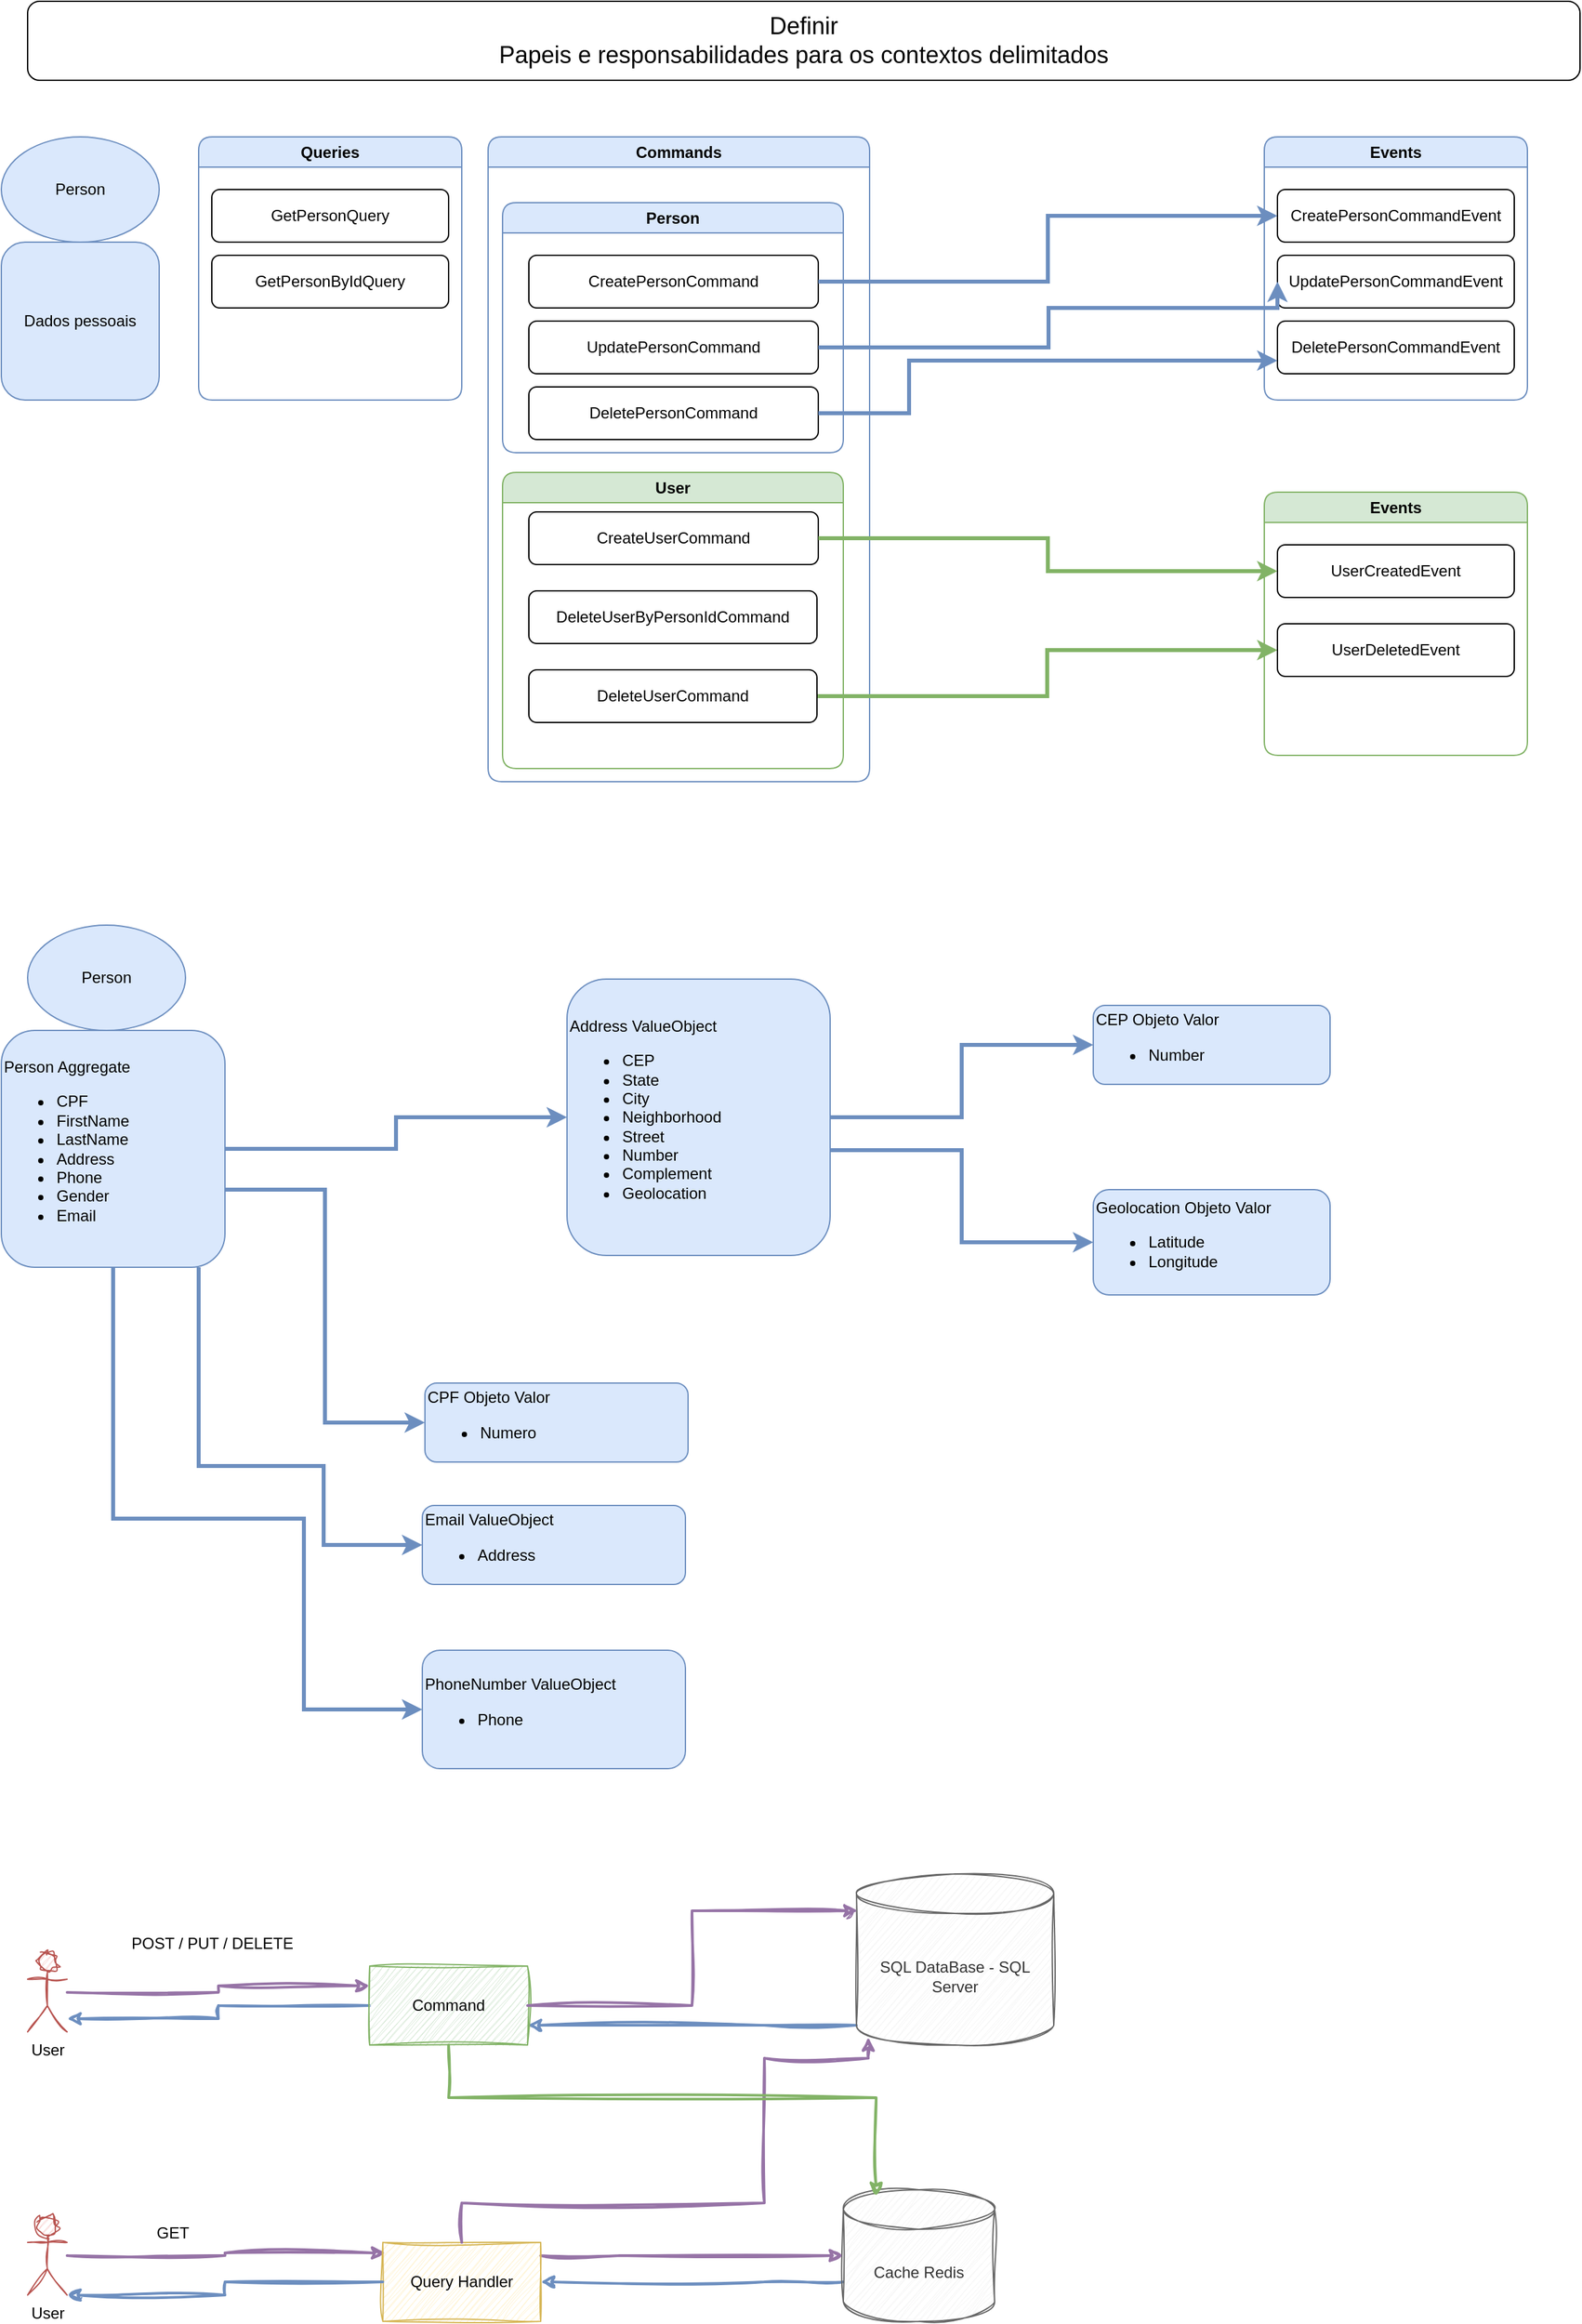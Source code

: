 <mxfile version="24.0.4" type="device">
  <diagram id="slt9d-Qci6DvY567qZpB" name="Person">
    <mxGraphModel dx="2074" dy="836" grid="1" gridSize="10" guides="1" tooltips="1" connect="1" arrows="1" fold="1" page="1" pageScale="1" pageWidth="827" pageHeight="1169" math="0" shadow="0">
      <root>
        <mxCell id="0" />
        <mxCell id="1" parent="0" />
        <mxCell id="VEprOOWBBuGNMUdgeFMS-1" value="Person" style="ellipse;whiteSpace=wrap;html=1;fillColor=#dae8fc;strokeColor=#6c8ebf;rounded=1;" parent="1" vertex="1">
          <mxGeometry y="120" width="120" height="80" as="geometry" />
        </mxCell>
        <mxCell id="VEprOOWBBuGNMUdgeFMS-2" value="Dados pessoais" style="whiteSpace=wrap;html=1;aspect=fixed;align=center;fillColor=#dae8fc;strokeColor=#6c8ebf;rounded=1;" parent="1" vertex="1">
          <mxGeometry y="200" width="120" height="120" as="geometry" />
        </mxCell>
        <mxCell id="VEprOOWBBuGNMUdgeFMS-3" value="Queries" style="swimlane;whiteSpace=wrap;html=1;fillColor=#dae8fc;strokeColor=#6c8ebf;rounded=1;" parent="1" vertex="1">
          <mxGeometry x="150" y="120" width="200" height="200" as="geometry" />
        </mxCell>
        <mxCell id="VEprOOWBBuGNMUdgeFMS-4" value="Events" style="swimlane;whiteSpace=wrap;html=1;startSize=23;fillColor=#dae8fc;strokeColor=#6c8ebf;rounded=1;" parent="1" vertex="1">
          <mxGeometry x="960" y="120" width="200" height="200" as="geometry" />
        </mxCell>
        <mxCell id="VEprOOWBBuGNMUdgeFMS-5" value="CreatePersonCommandEvent" style="rounded=1;whiteSpace=wrap;html=1;" parent="VEprOOWBBuGNMUdgeFMS-4" vertex="1">
          <mxGeometry x="10" y="40" width="180" height="40" as="geometry" />
        </mxCell>
        <mxCell id="VEprOOWBBuGNMUdgeFMS-6" value="UpdatePersonCommandEvent" style="rounded=1;whiteSpace=wrap;html=1;" parent="VEprOOWBBuGNMUdgeFMS-4" vertex="1">
          <mxGeometry x="10" y="90" width="180" height="40" as="geometry" />
        </mxCell>
        <mxCell id="VEprOOWBBuGNMUdgeFMS-7" value="&lt;font style=&quot;font-size: 18px;&quot;&gt;Definir&lt;br&gt;Papeis e responsabilidades para os contextos delimitados&lt;/font&gt;" style="rounded=1;whiteSpace=wrap;html=1;" parent="1" vertex="1">
          <mxGeometry x="20" y="17" width="1180" height="60" as="geometry" />
        </mxCell>
        <mxCell id="VEprOOWBBuGNMUdgeFMS-8" value="Person" style="ellipse;whiteSpace=wrap;html=1;fillColor=#dae8fc;strokeColor=#6c8ebf;rounded=1;" parent="1" vertex="1">
          <mxGeometry x="20" y="719" width="120" height="80" as="geometry" />
        </mxCell>
        <mxCell id="VEprOOWBBuGNMUdgeFMS-9" style="edgeStyle=orthogonalEdgeStyle;rounded=0;orthogonalLoop=1;jettySize=auto;html=1;strokeWidth=3;fillColor=#dae8fc;strokeColor=#6c8ebf;" parent="1" source="VEprOOWBBuGNMUdgeFMS-13" target="VEprOOWBBuGNMUdgeFMS-17" edge="1">
          <mxGeometry relative="1" as="geometry" />
        </mxCell>
        <mxCell id="VEprOOWBBuGNMUdgeFMS-10" style="edgeStyle=orthogonalEdgeStyle;rounded=0;orthogonalLoop=1;jettySize=auto;html=1;entryX=0;entryY=0.5;entryDx=0;entryDy=0;strokeWidth=3;fillColor=#dae8fc;strokeColor=#6c8ebf;" parent="1" source="VEprOOWBBuGNMUdgeFMS-13" target="VEprOOWBBuGNMUdgeFMS-14" edge="1">
          <mxGeometry relative="1" as="geometry">
            <Array as="points">
              <mxPoint x="246" y="920" />
              <mxPoint x="246" y="1097" />
            </Array>
          </mxGeometry>
        </mxCell>
        <mxCell id="VEprOOWBBuGNMUdgeFMS-11" style="edgeStyle=orthogonalEdgeStyle;rounded=0;orthogonalLoop=1;jettySize=auto;html=1;entryX=0;entryY=0.5;entryDx=0;entryDy=0;strokeWidth=3;fillColor=#dae8fc;strokeColor=#6c8ebf;" parent="1" source="VEprOOWBBuGNMUdgeFMS-13" target="VEprOOWBBuGNMUdgeFMS-40" edge="1">
          <mxGeometry relative="1" as="geometry">
            <Array as="points">
              <mxPoint x="150" y="1130" />
              <mxPoint x="245" y="1130" />
              <mxPoint x="245" y="1190" />
            </Array>
          </mxGeometry>
        </mxCell>
        <mxCell id="VEprOOWBBuGNMUdgeFMS-12" style="edgeStyle=orthogonalEdgeStyle;rounded=0;orthogonalLoop=1;jettySize=auto;html=1;entryX=0;entryY=0.5;entryDx=0;entryDy=0;strokeWidth=3;fillColor=#dae8fc;strokeColor=#6c8ebf;" parent="1" source="VEprOOWBBuGNMUdgeFMS-13" target="VEprOOWBBuGNMUdgeFMS-41" edge="1">
          <mxGeometry relative="1" as="geometry">
            <Array as="points">
              <mxPoint x="85" y="1170" />
              <mxPoint x="230" y="1170" />
              <mxPoint x="230" y="1315" />
            </Array>
          </mxGeometry>
        </mxCell>
        <mxCell id="VEprOOWBBuGNMUdgeFMS-13" value="Person Aggregate&lt;ul&gt;&lt;li&gt;CPF&lt;/li&gt;&lt;li&gt;FirstName&lt;/li&gt;&lt;li&gt;LastName&lt;/li&gt;&lt;li&gt;Address&lt;/li&gt;&lt;li&gt;Phone&lt;/li&gt;&lt;li&gt;Gender&lt;/li&gt;&lt;li&gt;Email&lt;/li&gt;&lt;/ul&gt;" style="rounded=1;whiteSpace=wrap;html=1;align=left;fillColor=#dae8fc;strokeColor=#6c8ebf;" parent="1" vertex="1">
          <mxGeometry y="799" width="170" height="180" as="geometry" />
        </mxCell>
        <mxCell id="VEprOOWBBuGNMUdgeFMS-14" value="CPF Objeto Valor&lt;br&gt;&lt;ul&gt;&lt;li&gt;Numero&lt;/li&gt;&lt;/ul&gt;" style="rounded=1;whiteSpace=wrap;html=1;align=left;fillColor=#dae8fc;strokeColor=#6c8ebf;" parent="1" vertex="1">
          <mxGeometry x="322" y="1067" width="200" height="60" as="geometry" />
        </mxCell>
        <mxCell id="VEprOOWBBuGNMUdgeFMS-15" style="edgeStyle=orthogonalEdgeStyle;rounded=0;orthogonalLoop=1;jettySize=auto;html=1;strokeWidth=3;fillColor=#dae8fc;strokeColor=#6c8ebf;" parent="1" source="VEprOOWBBuGNMUdgeFMS-17" target="VEprOOWBBuGNMUdgeFMS-18" edge="1">
          <mxGeometry relative="1" as="geometry" />
        </mxCell>
        <mxCell id="VEprOOWBBuGNMUdgeFMS-16" style="edgeStyle=orthogonalEdgeStyle;rounded=0;orthogonalLoop=1;jettySize=auto;html=1;strokeWidth=3;fillColor=#dae8fc;strokeColor=#6c8ebf;" parent="1" source="VEprOOWBBuGNMUdgeFMS-17" target="VEprOOWBBuGNMUdgeFMS-19" edge="1">
          <mxGeometry relative="1" as="geometry">
            <Array as="points">
              <mxPoint x="730" y="890" />
              <mxPoint x="730" y="960" />
            </Array>
          </mxGeometry>
        </mxCell>
        <mxCell id="VEprOOWBBuGNMUdgeFMS-17" value="Address ValueObject&lt;br&gt;&lt;ul&gt;&lt;li&gt;CEP&lt;/li&gt;&lt;li&gt;State&lt;/li&gt;&lt;li&gt;City&lt;/li&gt;&lt;li&gt;Neighborhood&lt;/li&gt;&lt;li&gt;Street&lt;/li&gt;&lt;li&gt;Number&lt;/li&gt;&lt;li&gt;Complement&lt;/li&gt;&lt;li&gt;Geolocation&lt;/li&gt;&lt;/ul&gt;" style="rounded=1;whiteSpace=wrap;html=1;align=left;fillColor=#dae8fc;strokeColor=#6c8ebf;" parent="1" vertex="1">
          <mxGeometry x="430" y="760" width="200" height="210" as="geometry" />
        </mxCell>
        <mxCell id="VEprOOWBBuGNMUdgeFMS-18" value="CEP Objeto Valor&lt;br&gt;&lt;ul&gt;&lt;li&gt;Number&lt;/li&gt;&lt;/ul&gt;" style="rounded=1;whiteSpace=wrap;html=1;align=left;fillColor=#dae8fc;strokeColor=#6c8ebf;" parent="1" vertex="1">
          <mxGeometry x="830" y="780" width="180" height="60" as="geometry" />
        </mxCell>
        <mxCell id="VEprOOWBBuGNMUdgeFMS-19" value="Geolocation Objeto Valor&lt;br&gt;&lt;ul&gt;&lt;li&gt;Latitude&lt;/li&gt;&lt;li&gt;Longitude&lt;/li&gt;&lt;/ul&gt;" style="rounded=1;whiteSpace=wrap;html=1;align=left;fillColor=#dae8fc;strokeColor=#6c8ebf;" parent="1" vertex="1">
          <mxGeometry x="830" y="920" width="180" height="80" as="geometry" />
        </mxCell>
        <mxCell id="VEprOOWBBuGNMUdgeFMS-20" value="GetPersonQuery" style="rounded=1;whiteSpace=wrap;html=1;" parent="1" vertex="1">
          <mxGeometry x="160" y="160" width="180" height="40" as="geometry" />
        </mxCell>
        <mxCell id="VEprOOWBBuGNMUdgeFMS-21" value="GetPersonByIdQuery" style="rounded=1;whiteSpace=wrap;html=1;" parent="1" vertex="1">
          <mxGeometry x="160" y="210" width="180" height="40" as="geometry" />
        </mxCell>
        <mxCell id="VEprOOWBBuGNMUdgeFMS-22" value="Commands" style="swimlane;whiteSpace=wrap;html=1;startSize=23;fillColor=#dae8fc;strokeColor=#6c8ebf;rounded=1;" parent="1" vertex="1">
          <mxGeometry x="370" y="120" width="290" height="490" as="geometry" />
        </mxCell>
        <mxCell id="VEprOOWBBuGNMUdgeFMS-23" value="Person" style="swimlane;whiteSpace=wrap;html=1;startSize=23;fillColor=#dae8fc;strokeColor=#6c8ebf;rounded=1;" parent="VEprOOWBBuGNMUdgeFMS-22" vertex="1">
          <mxGeometry x="11" y="50" width="259" height="190" as="geometry" />
        </mxCell>
        <mxCell id="VEprOOWBBuGNMUdgeFMS-24" value="CreatePersonCommand" style="rounded=1;whiteSpace=wrap;html=1;" parent="VEprOOWBBuGNMUdgeFMS-23" vertex="1">
          <mxGeometry x="20" y="40" width="220" height="40" as="geometry" />
        </mxCell>
        <mxCell id="VEprOOWBBuGNMUdgeFMS-25" value="UpdatePersonCommand" style="rounded=1;whiteSpace=wrap;html=1;" parent="VEprOOWBBuGNMUdgeFMS-23" vertex="1">
          <mxGeometry x="20" y="90" width="220" height="40" as="geometry" />
        </mxCell>
        <mxCell id="VEprOOWBBuGNMUdgeFMS-26" value="DeletePersonCommand" style="rounded=1;whiteSpace=wrap;html=1;" parent="VEprOOWBBuGNMUdgeFMS-23" vertex="1">
          <mxGeometry x="20" y="140" width="220" height="40" as="geometry" />
        </mxCell>
        <mxCell id="VEprOOWBBuGNMUdgeFMS-27" value="User" style="swimlane;whiteSpace=wrap;html=1;startSize=23;fillColor=#d5e8d4;strokeColor=#82b366;rounded=1;" parent="1" vertex="1">
          <mxGeometry x="381" y="375" width="259" height="225" as="geometry" />
        </mxCell>
        <mxCell id="VEprOOWBBuGNMUdgeFMS-28" value="CreateUserCommand" style="rounded=1;whiteSpace=wrap;html=1;" parent="VEprOOWBBuGNMUdgeFMS-27" vertex="1">
          <mxGeometry x="20" y="30" width="220" height="40" as="geometry" />
        </mxCell>
        <mxCell id="VEprOOWBBuGNMUdgeFMS-29" value="DeleteUserByPersonIdCommand" style="rounded=1;whiteSpace=wrap;html=1;" parent="1" vertex="1">
          <mxGeometry x="401" y="465" width="219" height="40" as="geometry" />
        </mxCell>
        <mxCell id="VEprOOWBBuGNMUdgeFMS-30" style="edgeStyle=orthogonalEdgeStyle;rounded=0;orthogonalLoop=1;jettySize=auto;html=1;entryX=0;entryY=0.5;entryDx=0;entryDy=0;strokeWidth=3;fillColor=#d5e8d4;strokeColor=#82b366;" parent="1" source="VEprOOWBBuGNMUdgeFMS-31" target="VEprOOWBBuGNMUdgeFMS-34" edge="1">
          <mxGeometry relative="1" as="geometry" />
        </mxCell>
        <mxCell id="VEprOOWBBuGNMUdgeFMS-31" value="DeleteUserCommand" style="rounded=1;whiteSpace=wrap;html=1;" parent="1" vertex="1">
          <mxGeometry x="401" y="525" width="219" height="40" as="geometry" />
        </mxCell>
        <mxCell id="VEprOOWBBuGNMUdgeFMS-32" value="Events" style="swimlane;whiteSpace=wrap;html=1;startSize=23;fillColor=#d5e8d4;strokeColor=#82b366;rounded=1;" parent="1" vertex="1">
          <mxGeometry x="960" y="390" width="200" height="200" as="geometry" />
        </mxCell>
        <mxCell id="VEprOOWBBuGNMUdgeFMS-33" value="UserCreatedEvent" style="rounded=1;whiteSpace=wrap;html=1;" parent="VEprOOWBBuGNMUdgeFMS-32" vertex="1">
          <mxGeometry x="10" y="40" width="180" height="40" as="geometry" />
        </mxCell>
        <mxCell id="VEprOOWBBuGNMUdgeFMS-34" value="UserDeletedEvent" style="rounded=1;whiteSpace=wrap;html=1;" parent="VEprOOWBBuGNMUdgeFMS-32" vertex="1">
          <mxGeometry x="10" y="100" width="180" height="40" as="geometry" />
        </mxCell>
        <mxCell id="VEprOOWBBuGNMUdgeFMS-35" style="edgeStyle=orthogonalEdgeStyle;rounded=0;orthogonalLoop=1;jettySize=auto;html=1;strokeWidth=3;fillColor=#d5e8d4;strokeColor=#82b366;" parent="1" source="VEprOOWBBuGNMUdgeFMS-28" target="VEprOOWBBuGNMUdgeFMS-33" edge="1">
          <mxGeometry relative="1" as="geometry" />
        </mxCell>
        <mxCell id="VEprOOWBBuGNMUdgeFMS-36" value="DeletePersonCommandEvent" style="rounded=1;whiteSpace=wrap;html=1;" parent="1" vertex="1">
          <mxGeometry x="970" y="260" width="180" height="40" as="geometry" />
        </mxCell>
        <mxCell id="VEprOOWBBuGNMUdgeFMS-37" style="edgeStyle=orthogonalEdgeStyle;rounded=0;orthogonalLoop=1;jettySize=auto;html=1;entryX=0;entryY=0.5;entryDx=0;entryDy=0;strokeWidth=3;fillColor=#dae8fc;strokeColor=#6c8ebf;" parent="1" source="VEprOOWBBuGNMUdgeFMS-24" target="VEprOOWBBuGNMUdgeFMS-5" edge="1">
          <mxGeometry relative="1" as="geometry" />
        </mxCell>
        <mxCell id="VEprOOWBBuGNMUdgeFMS-38" style="edgeStyle=orthogonalEdgeStyle;rounded=0;orthogonalLoop=1;jettySize=auto;html=1;entryX=0;entryY=0.5;entryDx=0;entryDy=0;strokeWidth=3;fillColor=#dae8fc;strokeColor=#6c8ebf;" parent="1" source="VEprOOWBBuGNMUdgeFMS-25" target="VEprOOWBBuGNMUdgeFMS-6" edge="1">
          <mxGeometry relative="1" as="geometry">
            <Array as="points">
              <mxPoint x="796" y="280" />
              <mxPoint x="796" y="250" />
              <mxPoint x="970" y="250" />
            </Array>
          </mxGeometry>
        </mxCell>
        <mxCell id="VEprOOWBBuGNMUdgeFMS-39" style="edgeStyle=orthogonalEdgeStyle;rounded=0;orthogonalLoop=1;jettySize=auto;html=1;strokeWidth=3;fillColor=#dae8fc;strokeColor=#6c8ebf;" parent="1" source="VEprOOWBBuGNMUdgeFMS-26" target="VEprOOWBBuGNMUdgeFMS-36" edge="1">
          <mxGeometry relative="1" as="geometry">
            <Array as="points">
              <mxPoint x="690" y="330" />
              <mxPoint x="690" y="290" />
            </Array>
          </mxGeometry>
        </mxCell>
        <mxCell id="VEprOOWBBuGNMUdgeFMS-40" value="Email ValueObject&lt;br&gt;&lt;ul&gt;&lt;li&gt;Address&lt;br&gt;&lt;/li&gt;&lt;/ul&gt;" style="rounded=1;whiteSpace=wrap;html=1;align=left;fillColor=#dae8fc;strokeColor=#6c8ebf;" parent="1" vertex="1">
          <mxGeometry x="320" y="1160" width="200" height="60" as="geometry" />
        </mxCell>
        <mxCell id="VEprOOWBBuGNMUdgeFMS-41" value="PhoneNumber ValueObject&lt;br&gt;&lt;ul&gt;&lt;li&gt;Phone&lt;br&gt;&lt;/li&gt;&lt;/ul&gt;" style="rounded=1;whiteSpace=wrap;html=1;align=left;fillColor=#dae8fc;strokeColor=#6c8ebf;" parent="1" vertex="1">
          <mxGeometry x="320" y="1270" width="200" height="90" as="geometry" />
        </mxCell>
        <mxCell id="VEprOOWBBuGNMUdgeFMS-42" style="edgeStyle=orthogonalEdgeStyle;rounded=0;orthogonalLoop=1;jettySize=auto;html=1;entryX=1;entryY=0.75;entryDx=0;entryDy=0;fillColor=#dae8fc;strokeColor=#6c8ebf;strokeWidth=2;sketch=1;curveFitting=1;jiggle=2;" parent="1" source="VEprOOWBBuGNMUdgeFMS-43" target="VEprOOWBBuGNMUdgeFMS-56" edge="1">
          <mxGeometry relative="1" as="geometry">
            <Array as="points">
              <mxPoint x="580" y="1555" />
              <mxPoint x="580" y="1555" />
            </Array>
          </mxGeometry>
        </mxCell>
        <mxCell id="VEprOOWBBuGNMUdgeFMS-43" value="SQL DataBase - SQL Server" style="shape=cylinder3;whiteSpace=wrap;html=1;boundedLbl=1;backgroundOutline=1;size=15;sketch=1;curveFitting=1;jiggle=2;fillColor=#f5f5f5;fontColor=#333333;strokeColor=#666666;" parent="1" vertex="1">
          <mxGeometry x="650" y="1440" width="150" height="130" as="geometry" />
        </mxCell>
        <mxCell id="VEprOOWBBuGNMUdgeFMS-44" style="edgeStyle=orthogonalEdgeStyle;rounded=0;orthogonalLoop=1;jettySize=auto;html=1;entryX=1;entryY=0.5;entryDx=0;entryDy=0;sketch=1;curveFitting=1;jiggle=2;fillColor=#dae8fc;strokeColor=#6c8ebf;strokeWidth=2;" parent="1" source="VEprOOWBBuGNMUdgeFMS-45" target="VEprOOWBBuGNMUdgeFMS-51" edge="1">
          <mxGeometry relative="1" as="geometry">
            <Array as="points">
              <mxPoint x="580" y="1750" />
              <mxPoint x="580" y="1750" />
            </Array>
          </mxGeometry>
        </mxCell>
        <mxCell id="VEprOOWBBuGNMUdgeFMS-45" value="Cache Redis" style="shape=cylinder3;whiteSpace=wrap;html=1;boundedLbl=1;backgroundOutline=1;size=15;sketch=1;curveFitting=1;jiggle=2;fillColor=#f5f5f5;fontColor=#333333;strokeColor=#666666;" parent="1" vertex="1">
          <mxGeometry x="640" y="1680" width="115" height="100" as="geometry" />
        </mxCell>
        <mxCell id="VEprOOWBBuGNMUdgeFMS-46" style="edgeStyle=orthogonalEdgeStyle;rounded=0;orthogonalLoop=1;jettySize=auto;html=1;entryX=0;entryY=0.25;entryDx=0;entryDy=0;fillColor=#e1d5e7;strokeColor=#9673a6;sketch=1;curveFitting=1;jiggle=2;strokeWidth=2;" parent="1" source="VEprOOWBBuGNMUdgeFMS-47" target="VEprOOWBBuGNMUdgeFMS-56" edge="1">
          <mxGeometry relative="1" as="geometry" />
        </mxCell>
        <mxCell id="VEprOOWBBuGNMUdgeFMS-47" value="User" style="shape=umlActor;verticalLabelPosition=bottom;verticalAlign=top;html=1;outlineConnect=0;fillColor=#f8cecc;strokeColor=#b85450;sketch=1;curveFitting=1;jiggle=2;" parent="1" vertex="1">
          <mxGeometry x="20" y="1500" width="30" height="60" as="geometry" />
        </mxCell>
        <mxCell id="VEprOOWBBuGNMUdgeFMS-48" style="edgeStyle=orthogonalEdgeStyle;rounded=0;orthogonalLoop=1;jettySize=auto;html=1;entryX=0.017;entryY=0.133;entryDx=0;entryDy=0;entryPerimeter=0;strokeWidth=2;fillColor=#e1d5e7;strokeColor=#9673a6;sketch=1;curveFitting=1;jiggle=2;" parent="1" source="VEprOOWBBuGNMUdgeFMS-49" target="VEprOOWBBuGNMUdgeFMS-51" edge="1">
          <mxGeometry relative="1" as="geometry" />
        </mxCell>
        <mxCell id="VEprOOWBBuGNMUdgeFMS-49" value="User" style="shape=umlActor;verticalLabelPosition=bottom;verticalAlign=top;html=1;outlineConnect=0;fillColor=#f8cecc;strokeColor=#b85450;sketch=1;curveFitting=1;jiggle=2;" parent="1" vertex="1">
          <mxGeometry x="20" y="1700" width="30" height="60" as="geometry" />
        </mxCell>
        <mxCell id="VEprOOWBBuGNMUdgeFMS-50" style="edgeStyle=orthogonalEdgeStyle;rounded=0;orthogonalLoop=1;jettySize=auto;html=1;fillColor=#e1d5e7;strokeColor=#9673a6;strokeWidth=2;sketch=1;curveFitting=1;jiggle=2;" parent="1" source="VEprOOWBBuGNMUdgeFMS-51" target="VEprOOWBBuGNMUdgeFMS-45" edge="1">
          <mxGeometry relative="1" as="geometry">
            <Array as="points">
              <mxPoint x="470" y="1730" />
              <mxPoint x="470" y="1730" />
            </Array>
          </mxGeometry>
        </mxCell>
        <mxCell id="VEprOOWBBuGNMUdgeFMS-51" value="Query&amp;nbsp;Handler" style="rounded=0;whiteSpace=wrap;html=1;fillColor=#fff2cc;strokeColor=#d6b656;sketch=1;curveFitting=1;jiggle=2;" parent="1" vertex="1">
          <mxGeometry x="290" y="1720" width="120" height="60" as="geometry" />
        </mxCell>
        <mxCell id="VEprOOWBBuGNMUdgeFMS-52" style="edgeStyle=orthogonalEdgeStyle;rounded=0;orthogonalLoop=1;jettySize=auto;html=1;entryX=1;entryY=1;entryDx=0;entryDy=0;entryPerimeter=0;fillColor=#dae8fc;strokeColor=#6c8ebf;strokeWidth=2;sketch=1;curveFitting=1;jiggle=2;" parent="1" source="VEprOOWBBuGNMUdgeFMS-51" target="VEprOOWBBuGNMUdgeFMS-49" edge="1">
          <mxGeometry relative="1" as="geometry">
            <Array as="points">
              <mxPoint x="170" y="1750" />
              <mxPoint x="170" y="1760" />
            </Array>
          </mxGeometry>
        </mxCell>
        <mxCell id="VEprOOWBBuGNMUdgeFMS-53" value="GET" style="text;html=1;align=center;verticalAlign=middle;resizable=0;points=[];autosize=1;strokeColor=none;fillColor=none;sketch=1;curveFitting=1;jiggle=2;" parent="1" vertex="1">
          <mxGeometry x="105" y="1698" width="50" height="30" as="geometry" />
        </mxCell>
        <mxCell id="VEprOOWBBuGNMUdgeFMS-54" style="edgeStyle=orthogonalEdgeStyle;rounded=0;orthogonalLoop=1;jettySize=auto;html=1;entryX=0.06;entryY=0.954;entryDx=0;entryDy=0;entryPerimeter=0;fillColor=#e1d5e7;strokeColor=#9673a6;strokeWidth=2;sketch=1;curveFitting=1;jiggle=2;" parent="1" source="VEprOOWBBuGNMUdgeFMS-51" target="VEprOOWBBuGNMUdgeFMS-43" edge="1">
          <mxGeometry relative="1" as="geometry">
            <Array as="points">
              <mxPoint x="350" y="1690" />
              <mxPoint x="580" y="1690" />
              <mxPoint x="580" y="1580" />
              <mxPoint x="659" y="1580" />
            </Array>
          </mxGeometry>
        </mxCell>
        <mxCell id="VEprOOWBBuGNMUdgeFMS-55" style="edgeStyle=orthogonalEdgeStyle;rounded=0;orthogonalLoop=1;jettySize=auto;html=1;fillColor=#dae8fc;strokeColor=#6c8ebf;strokeWidth=2;sketch=1;curveFitting=1;jiggle=2;" parent="1" source="VEprOOWBBuGNMUdgeFMS-56" target="VEprOOWBBuGNMUdgeFMS-47" edge="1">
          <mxGeometry relative="1" as="geometry">
            <Array as="points">
              <mxPoint x="165" y="1540" />
              <mxPoint x="165" y="1550" />
            </Array>
          </mxGeometry>
        </mxCell>
        <mxCell id="VEprOOWBBuGNMUdgeFMS-56" value="Command" style="rounded=0;whiteSpace=wrap;html=1;fillColor=#d5e8d4;strokeColor=#82b366;sketch=1;curveFitting=1;jiggle=2;" parent="1" vertex="1">
          <mxGeometry x="280" y="1510" width="120" height="60" as="geometry" />
        </mxCell>
        <mxCell id="VEprOOWBBuGNMUdgeFMS-57" style="edgeStyle=orthogonalEdgeStyle;rounded=0;orthogonalLoop=1;jettySize=auto;html=1;entryX=0.007;entryY=0.215;entryDx=0;entryDy=0;entryPerimeter=0;fillColor=#e1d5e7;strokeColor=#9673a6;sketch=1;curveFitting=1;jiggle=2;strokeWidth=2;" parent="1" source="VEprOOWBBuGNMUdgeFMS-56" target="VEprOOWBBuGNMUdgeFMS-43" edge="1">
          <mxGeometry relative="1" as="geometry" />
        </mxCell>
        <mxCell id="VEprOOWBBuGNMUdgeFMS-58" style="edgeStyle=orthogonalEdgeStyle;rounded=0;orthogonalLoop=1;jettySize=auto;html=1;entryX=0.217;entryY=0.05;entryDx=0;entryDy=0;entryPerimeter=0;fillColor=#d5e8d4;strokeColor=#82b366;sketch=1;curveFitting=1;jiggle=2;strokeWidth=2;" parent="1" source="VEprOOWBBuGNMUdgeFMS-56" target="VEprOOWBBuGNMUdgeFMS-45" edge="1">
          <mxGeometry relative="1" as="geometry">
            <Array as="points">
              <mxPoint x="340" y="1610" />
              <mxPoint x="665" y="1610" />
            </Array>
          </mxGeometry>
        </mxCell>
        <mxCell id="VEprOOWBBuGNMUdgeFMS-59" value="POST / PUT / DELETE" style="text;html=1;align=center;verticalAlign=middle;resizable=0;points=[];autosize=1;strokeColor=none;fillColor=none;sketch=1;curveFitting=1;jiggle=2;" parent="1" vertex="1">
          <mxGeometry x="85" y="1478" width="150" height="30" as="geometry" />
        </mxCell>
      </root>
    </mxGraphModel>
  </diagram>
</mxfile>

